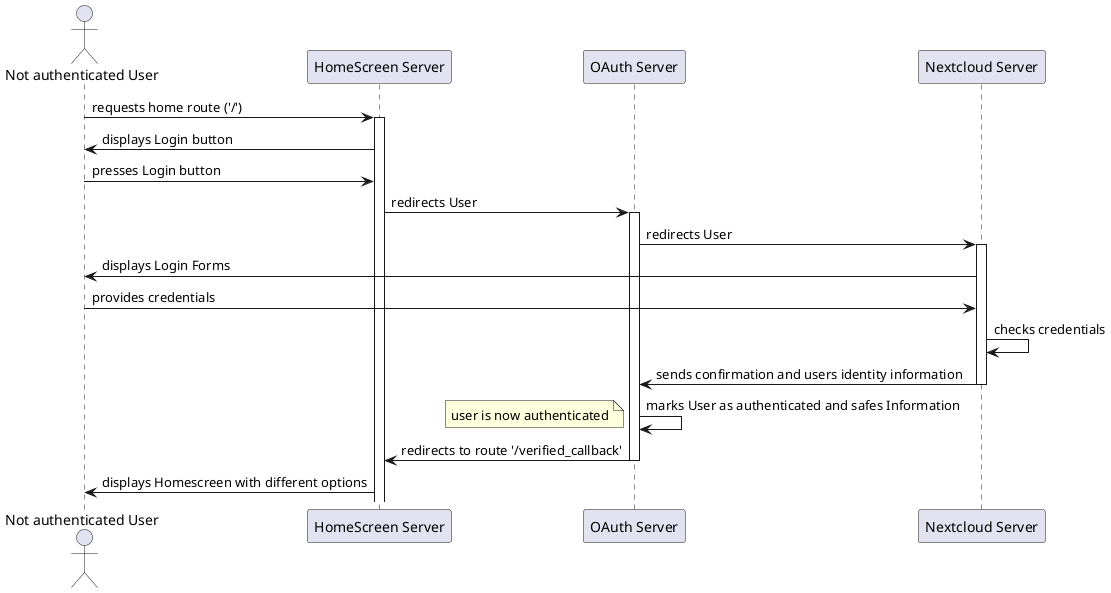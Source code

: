 @startuml
actor "Not authenticated User" as user
participant "HomeScreen Server" as HomeScreen
participant "OAuth Server" as OAuth
participant "Nextcloud Server" as Nextcloud

user -> HomeScreen: requests home route ('/')
activate HomeScreen
HomeScreen -> user: displays Login button
user -> HomeScreen: presses Login button
HomeScreen -> OAuth: redirects User
activate OAuth 

OAuth -> Nextcloud: redirects User
activate Nextcloud

Nextcloud -> user: displays Login Forms
user -> Nextcloud: provides credentials
Nextcloud -> Nextcloud: checks credentials
Nextcloud -> OAuth: sends confirmation and users identity information
deactivate Nextcloud

OAuth -> OAuth: marks User as authenticated and safes Information
note left: user is now authenticated

OAuth -> HomeScreen: redirects to route '/verified_callback'
deactivate OAuth

HomeScreen -> user: displays Homescreen with different options
@enduml
